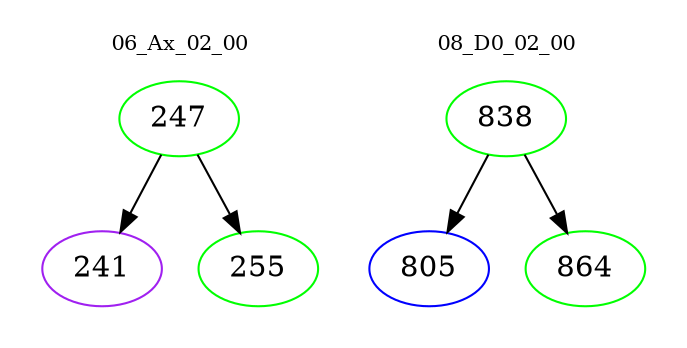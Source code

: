 digraph{
subgraph cluster_0 {
color = white
label = "06_Ax_02_00";
fontsize=10;
T0_247 [label="247", color="green"]
T0_247 -> T0_241 [color="black"]
T0_241 [label="241", color="purple"]
T0_247 -> T0_255 [color="black"]
T0_255 [label="255", color="green"]
}
subgraph cluster_1 {
color = white
label = "08_D0_02_00";
fontsize=10;
T1_838 [label="838", color="green"]
T1_838 -> T1_805 [color="black"]
T1_805 [label="805", color="blue"]
T1_838 -> T1_864 [color="black"]
T1_864 [label="864", color="green"]
}
}
